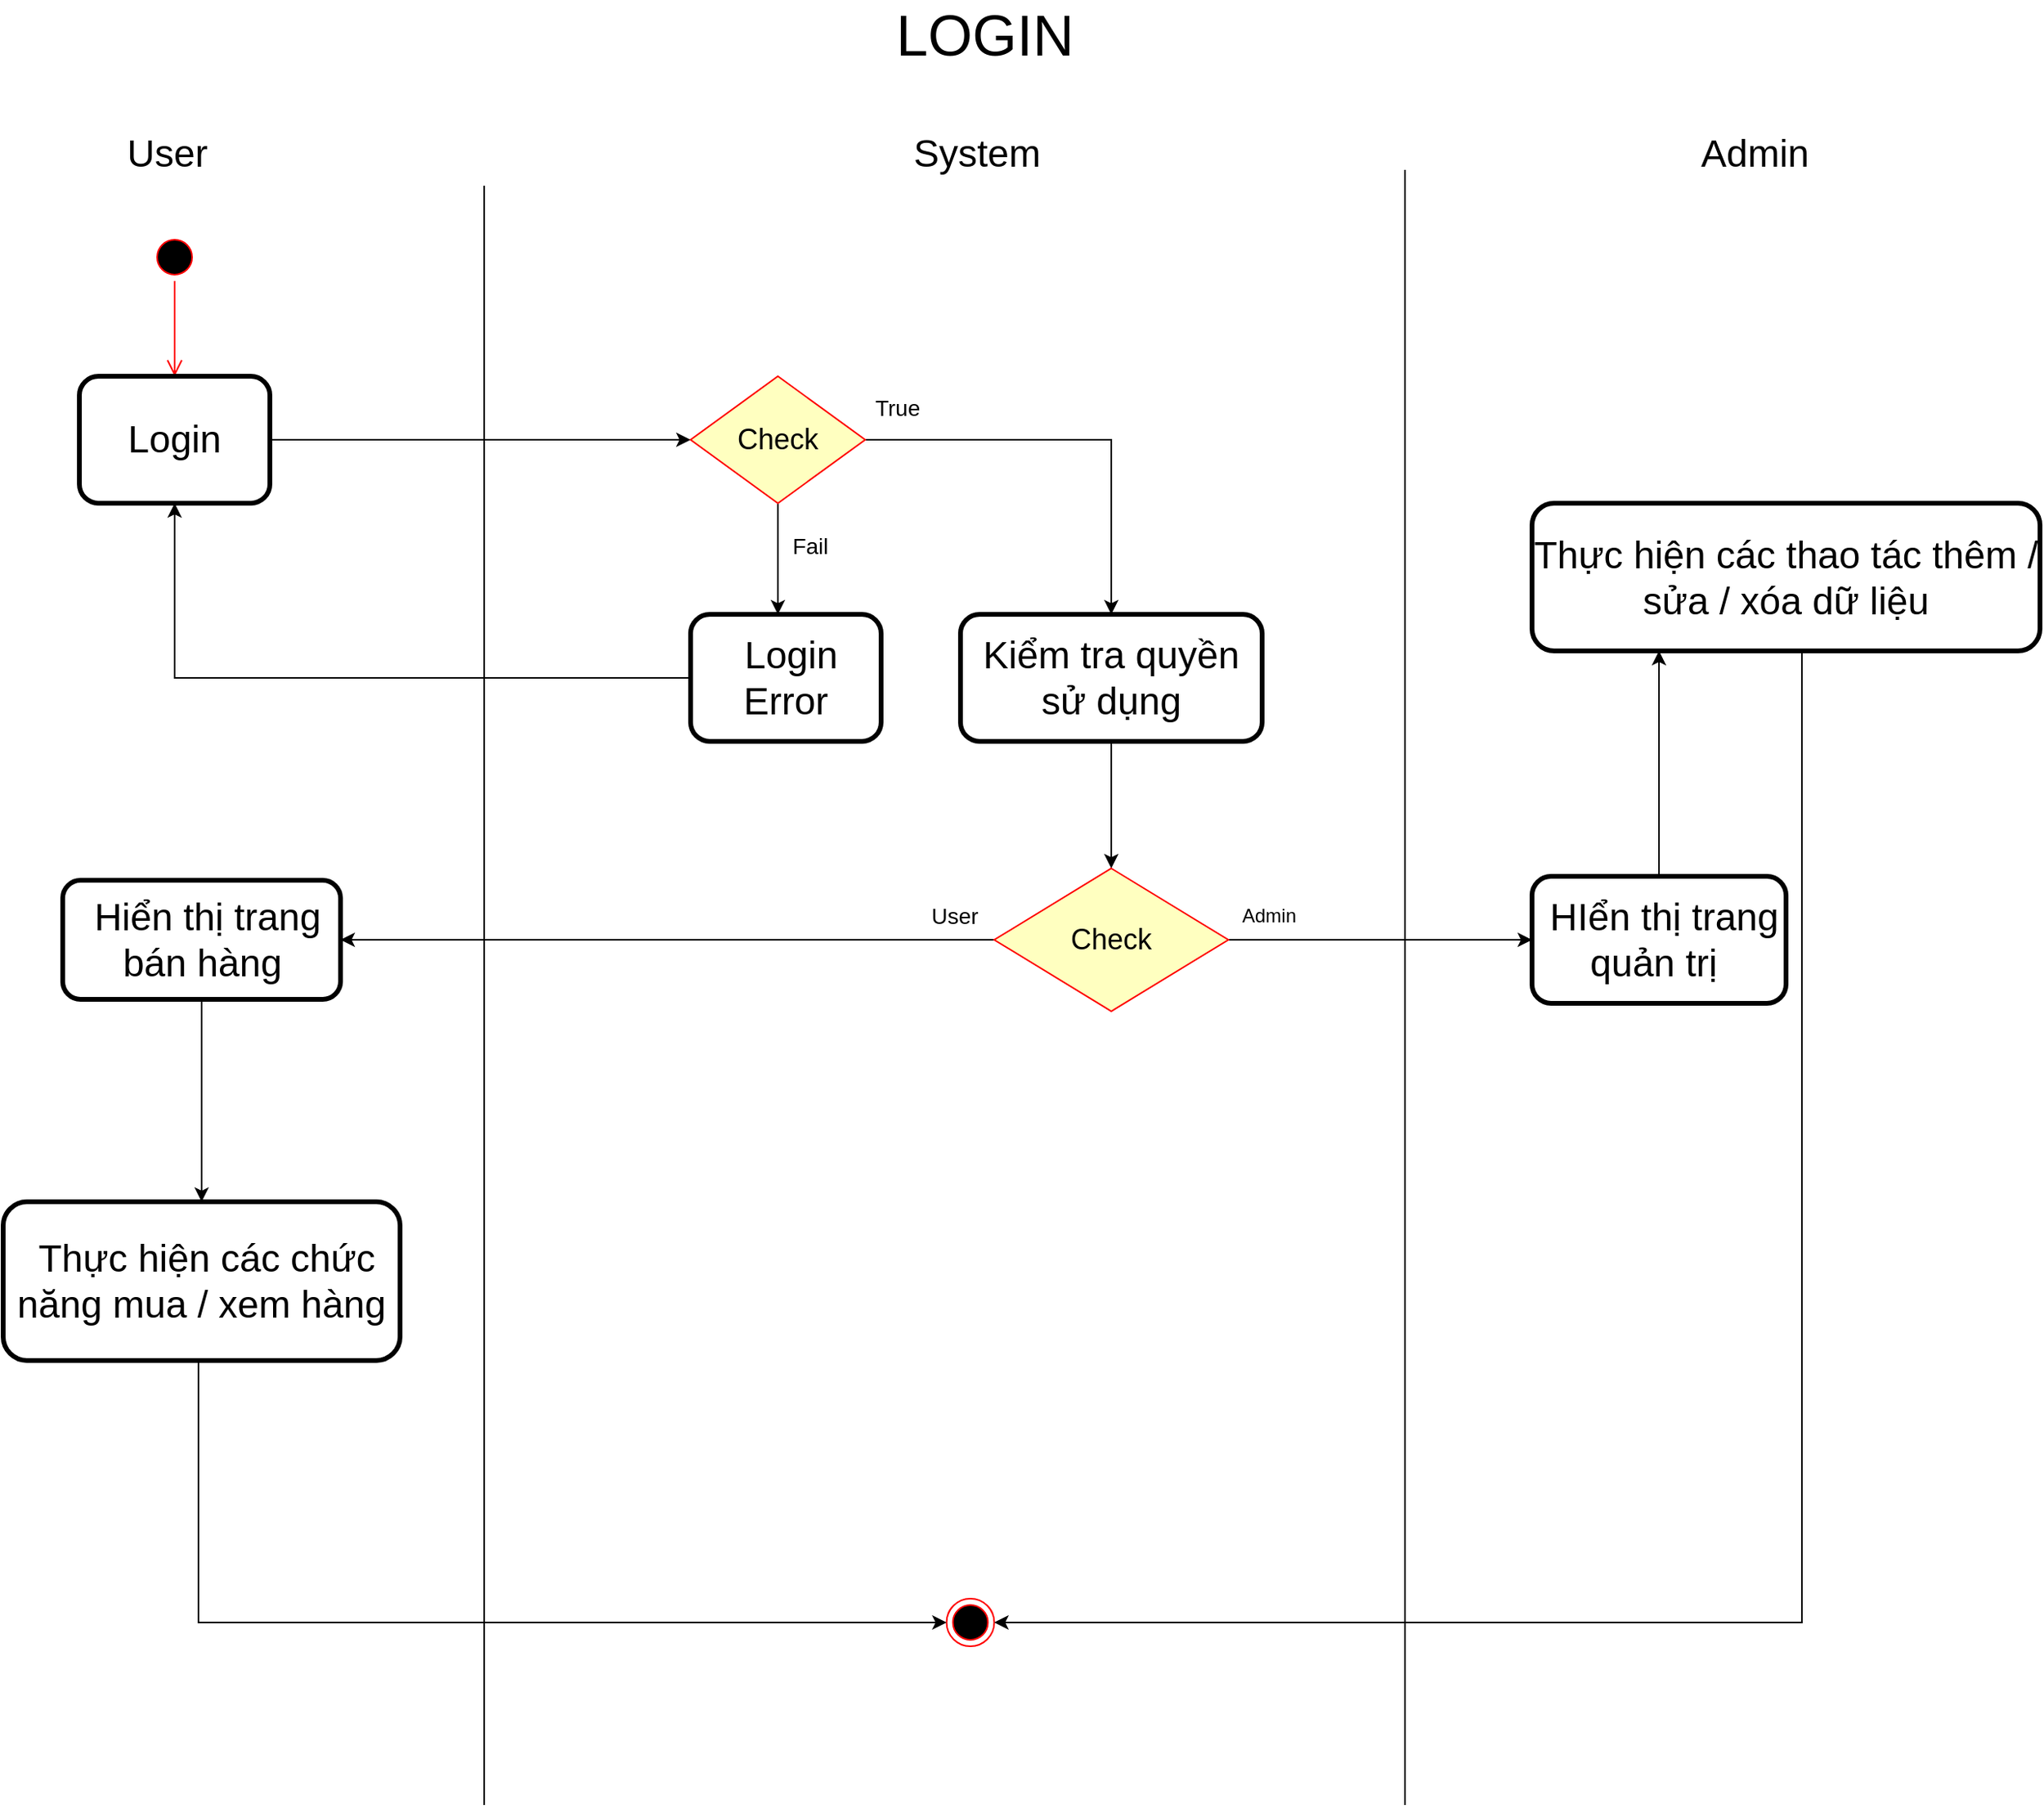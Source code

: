 <mxfile version="12.9.10" type="github" pages="3">
  <diagram id="P2-Mg_CkBTSxw6RYj7ge" name="Login">
    <mxGraphModel dx="2719" dy="2319" grid="1" gridSize="10" guides="1" tooltips="1" connect="1" arrows="1" fold="1" page="1" pageScale="1" pageWidth="827" pageHeight="1169" math="0" shadow="0">
      <root>
        <mxCell id="0" />
        <mxCell id="1" parent="0" />
        <mxCell id="Dgaxri3ikGQFIZxXIuS2-1" value="" style="ellipse;html=1;shape=endState;fillColor=#000000;strokeColor=#ff0000;" parent="1" vertex="1">
          <mxGeometry x="-68.75" y="970" width="30" height="30" as="geometry" />
        </mxCell>
        <mxCell id="zRbBur8kEJc097PaeT---3" value="" style="ellipse;html=1;shape=startState;fillColor=#000000;strokeColor=#ff0000;" parent="1" vertex="1">
          <mxGeometry x="-570" y="110" width="30" height="30" as="geometry" />
        </mxCell>
        <mxCell id="zRbBur8kEJc097PaeT---4" value="" style="edgeStyle=orthogonalEdgeStyle;html=1;verticalAlign=bottom;endArrow=open;endSize=8;strokeColor=#ff0000;" parent="1" source="zRbBur8kEJc097PaeT---3" edge="1">
          <mxGeometry relative="1" as="geometry">
            <mxPoint x="-555" y="200" as="targetPoint" />
            <Array as="points">
              <mxPoint x="-555" y="200" />
            </Array>
          </mxGeometry>
        </mxCell>
        <mxCell id="zRbBur8kEJc097PaeT---14" value="" style="endArrow=none;html=1;" parent="1" edge="1">
          <mxGeometry width="50" height="50" relative="1" as="geometry">
            <mxPoint x="-360" y="1100" as="sourcePoint" />
            <mxPoint x="-360" y="80" as="targetPoint" />
          </mxGeometry>
        </mxCell>
        <mxCell id="zRbBur8kEJc097PaeT---15" value="" style="endArrow=none;html=1;" parent="1" edge="1">
          <mxGeometry width="50" height="50" relative="1" as="geometry">
            <mxPoint x="220" y="1100" as="sourcePoint" />
            <mxPoint x="220" y="70" as="targetPoint" />
          </mxGeometry>
        </mxCell>
        <mxCell id="zRbBur8kEJc097PaeT---17" value="&lt;font style=&quot;font-size: 24px&quot;&gt;User&lt;/font&gt;" style="text;html=1;align=center;verticalAlign=middle;resizable=0;points=[];autosize=1;" parent="1" vertex="1">
          <mxGeometry x="-595" y="50" width="70" height="20" as="geometry" />
        </mxCell>
        <mxCell id="zRbBur8kEJc097PaeT---18" value="&lt;font style=&quot;font-size: 24px&quot;&gt;System&lt;/font&gt;" style="text;html=1;align=center;verticalAlign=middle;resizable=0;points=[];autosize=1;" parent="1" vertex="1">
          <mxGeometry x="-100" y="50" width="100" height="20" as="geometry" />
        </mxCell>
        <mxCell id="zRbBur8kEJc097PaeT---19" value="&lt;font style=&quot;font-size: 24px&quot;&gt;Admin&lt;/font&gt;" style="text;html=1;align=center;verticalAlign=middle;resizable=0;points=[];autosize=1;" parent="1" vertex="1">
          <mxGeometry x="400" y="50" width="80" height="20" as="geometry" />
        </mxCell>
        <mxCell id="zRbBur8kEJc097PaeT---24" style="edgeStyle=orthogonalEdgeStyle;rounded=0;orthogonalLoop=1;jettySize=auto;html=1;entryX=0;entryY=0.5;entryDx=0;entryDy=0;" parent="1" source="zRbBur8kEJc097PaeT---20" target="zRbBur8kEJc097PaeT---21" edge="1">
          <mxGeometry relative="1" as="geometry">
            <Array as="points">
              <mxPoint x="-230" y="240" />
            </Array>
          </mxGeometry>
        </mxCell>
        <mxCell id="zRbBur8kEJc097PaeT---20" value="&lt;font style=&quot;font-size: 24px&quot;&gt;Login&lt;/font&gt;" style="shape=ext;rounded=1;html=1;whiteSpace=wrap;strokeWidth=3;shadow=0;" parent="1" vertex="1">
          <mxGeometry x="-615" y="200" width="120" height="80" as="geometry" />
        </mxCell>
        <mxCell id="zRbBur8kEJc097PaeT---28" style="edgeStyle=orthogonalEdgeStyle;rounded=0;orthogonalLoop=1;jettySize=auto;html=1;" parent="1" source="zRbBur8kEJc097PaeT---21" edge="1">
          <mxGeometry relative="1" as="geometry">
            <mxPoint x="-175" y="350" as="targetPoint" />
          </mxGeometry>
        </mxCell>
        <mxCell id="zRbBur8kEJc097PaeT---35" style="edgeStyle=orthogonalEdgeStyle;rounded=0;orthogonalLoop=1;jettySize=auto;html=1;" parent="1" source="zRbBur8kEJc097PaeT---21" target="zRbBur8kEJc097PaeT---33" edge="1">
          <mxGeometry relative="1" as="geometry" />
        </mxCell>
        <mxCell id="zRbBur8kEJc097PaeT---21" value="&lt;font style=&quot;font-size: 18px&quot;&gt;Check&lt;/font&gt;" style="rhombus;whiteSpace=wrap;html=1;fillColor=#ffffc0;strokeColor=#ff0000;shadow=0;" parent="1" vertex="1">
          <mxGeometry x="-230" y="200" width="110" height="80" as="geometry" />
        </mxCell>
        <mxCell id="zRbBur8kEJc097PaeT---31" style="edgeStyle=orthogonalEdgeStyle;rounded=0;orthogonalLoop=1;jettySize=auto;html=1;entryX=0.5;entryY=1;entryDx=0;entryDy=0;" parent="1" source="zRbBur8kEJc097PaeT---29" target="zRbBur8kEJc097PaeT---20" edge="1">
          <mxGeometry relative="1" as="geometry" />
        </mxCell>
        <mxCell id="zRbBur8kEJc097PaeT---29" value="&lt;font style=&quot;font-size: 24px&quot;&gt;&amp;nbsp;Login Error&lt;/font&gt;" style="shape=ext;rounded=1;html=1;whiteSpace=wrap;strokeWidth=3;shadow=0;" parent="1" vertex="1">
          <mxGeometry x="-230" y="350" width="120" height="80" as="geometry" />
        </mxCell>
        <mxCell id="zRbBur8kEJc097PaeT---30" value="&lt;font style=&quot;font-size: 14px&quot;&gt;Fail&lt;/font&gt;" style="text;html=1;align=center;verticalAlign=middle;resizable=0;points=[];autosize=1;" parent="1" vertex="1">
          <mxGeometry x="-175" y="297" width="40" height="20" as="geometry" />
        </mxCell>
        <mxCell id="zRbBur8kEJc097PaeT---40" style="edgeStyle=orthogonalEdgeStyle;rounded=0;orthogonalLoop=1;jettySize=auto;html=1;entryX=0.5;entryY=0;entryDx=0;entryDy=0;" parent="1" source="zRbBur8kEJc097PaeT---33" target="zRbBur8kEJc097PaeT---36" edge="1">
          <mxGeometry relative="1" as="geometry" />
        </mxCell>
        <mxCell id="zRbBur8kEJc097PaeT---33" value="&lt;span style=&quot;font-size: 24px&quot;&gt;Kiểm tra quyền sử dụng&lt;/span&gt;" style="shape=ext;rounded=1;html=1;whiteSpace=wrap;strokeWidth=3;shadow=0;" parent="1" vertex="1">
          <mxGeometry x="-60" y="350" width="190" height="80" as="geometry" />
        </mxCell>
        <mxCell id="zRbBur8kEJc097PaeT---34" value="&lt;font style=&quot;font-size: 36px&quot;&gt;&amp;nbsp;LOGIN&lt;/font&gt;" style="text;html=1;align=center;verticalAlign=middle;resizable=0;points=[];autosize=1;" parent="1" vertex="1">
          <mxGeometry x="-120" y="-30" width="140" height="30" as="geometry" />
        </mxCell>
        <mxCell id="zRbBur8kEJc097PaeT---41" style="edgeStyle=orthogonalEdgeStyle;rounded=0;orthogonalLoop=1;jettySize=auto;html=1;entryX=1;entryY=0.5;entryDx=0;entryDy=0;" parent="1" source="zRbBur8kEJc097PaeT---36" target="zRbBur8kEJc097PaeT---45" edge="1">
          <mxGeometry relative="1" as="geometry">
            <mxPoint x="-440.0" y="555" as="targetPoint" />
          </mxGeometry>
        </mxCell>
        <mxCell id="9cH3_oTof0fT2-37QfT_-3" style="edgeStyle=orthogonalEdgeStyle;rounded=0;orthogonalLoop=1;jettySize=auto;html=1;entryX=0;entryY=0.5;entryDx=0;entryDy=0;" edge="1" parent="1" source="zRbBur8kEJc097PaeT---36" target="zRbBur8kEJc097PaeT---44">
          <mxGeometry relative="1" as="geometry" />
        </mxCell>
        <mxCell id="zRbBur8kEJc097PaeT---36" value="&lt;font style=&quot;font-size: 18px&quot;&gt;Check&lt;/font&gt;" style="rhombus;whiteSpace=wrap;html=1;fillColor=#ffffc0;strokeColor=#ff0000;shadow=0;" parent="1" vertex="1">
          <mxGeometry x="-38.75" y="510" width="147.5" height="90" as="geometry" />
        </mxCell>
        <mxCell id="zRbBur8kEJc097PaeT---57" style="edgeStyle=orthogonalEdgeStyle;rounded=0;orthogonalLoop=1;jettySize=auto;html=1;entryX=0.25;entryY=1;entryDx=0;entryDy=0;" parent="1" source="zRbBur8kEJc097PaeT---44" target="zRbBur8kEJc097PaeT---56" edge="1">
          <mxGeometry relative="1" as="geometry" />
        </mxCell>
        <mxCell id="zRbBur8kEJc097PaeT---44" value="&lt;font style=&quot;font-size: 24px&quot;&gt;&amp;nbsp;HIển thị trang quản trị&amp;nbsp;&lt;/font&gt;" style="shape=ext;rounded=1;html=1;whiteSpace=wrap;strokeWidth=3;shadow=0;" parent="1" vertex="1">
          <mxGeometry x="300" y="515" width="160" height="80" as="geometry" />
        </mxCell>
        <mxCell id="zRbBur8kEJc097PaeT---55" style="edgeStyle=orthogonalEdgeStyle;rounded=0;orthogonalLoop=1;jettySize=auto;html=1;entryX=0.5;entryY=0;entryDx=0;entryDy=0;" parent="1" source="zRbBur8kEJc097PaeT---45" target="zRbBur8kEJc097PaeT---53" edge="1">
          <mxGeometry relative="1" as="geometry" />
        </mxCell>
        <mxCell id="zRbBur8kEJc097PaeT---45" value="&lt;font style=&quot;font-size: 24px&quot;&gt;&amp;nbsp;Hiển thị trang bán hàng&lt;/font&gt;" style="shape=ext;rounded=1;html=1;whiteSpace=wrap;strokeWidth=3;shadow=0;" parent="1" vertex="1">
          <mxGeometry x="-625.5" y="517.5" width="175" height="75" as="geometry" />
        </mxCell>
        <mxCell id="zRbBur8kEJc097PaeT---48" value="&lt;font style=&quot;font-size: 14px&quot;&gt;User&lt;/font&gt;" style="text;html=1;align=center;verticalAlign=middle;resizable=0;points=[];autosize=1;" parent="1" vertex="1">
          <mxGeometry x="-88.75" y="530" width="50" height="20" as="geometry" />
        </mxCell>
        <mxCell id="zRbBur8kEJc097PaeT---49" value="&lt;font style=&quot;font-size: 14px&quot;&gt;True&lt;br&gt;&lt;/font&gt;" style="text;html=1;align=center;verticalAlign=middle;resizable=0;points=[];autosize=1;" parent="1" vertex="1">
          <mxGeometry x="-120" y="210" width="40" height="20" as="geometry" />
        </mxCell>
        <mxCell id="zRbBur8kEJc097PaeT---50" value="Admin&lt;br&gt;" style="text;html=1;align=center;verticalAlign=middle;resizable=0;points=[];autosize=1;" parent="1" vertex="1">
          <mxGeometry x="108.75" y="530" width="50" height="20" as="geometry" />
        </mxCell>
        <mxCell id="zRbBur8kEJc097PaeT---58" style="edgeStyle=orthogonalEdgeStyle;rounded=0;orthogonalLoop=1;jettySize=auto;html=1;entryX=0;entryY=0.5;entryDx=0;entryDy=0;" parent="1" source="zRbBur8kEJc097PaeT---53" target="Dgaxri3ikGQFIZxXIuS2-1" edge="1">
          <mxGeometry relative="1" as="geometry">
            <Array as="points">
              <mxPoint x="-540" y="985" />
            </Array>
          </mxGeometry>
        </mxCell>
        <mxCell id="zRbBur8kEJc097PaeT---53" value="&lt;font style=&quot;font-size: 24px&quot;&gt;&amp;nbsp;Thực hiện các chức năng mua / xem hàng&lt;/font&gt;" style="shape=ext;rounded=1;html=1;whiteSpace=wrap;strokeWidth=3;shadow=0;" parent="1" vertex="1">
          <mxGeometry x="-663" y="720" width="250" height="100" as="geometry" />
        </mxCell>
        <mxCell id="zRbBur8kEJc097PaeT---59" style="edgeStyle=orthogonalEdgeStyle;rounded=0;orthogonalLoop=1;jettySize=auto;html=1;entryX=1;entryY=0.5;entryDx=0;entryDy=0;" parent="1" source="zRbBur8kEJc097PaeT---56" target="Dgaxri3ikGQFIZxXIuS2-1" edge="1">
          <mxGeometry relative="1" as="geometry">
            <mxPoint x="460" y="1010" as="targetPoint" />
            <Array as="points">
              <mxPoint x="470" y="985" />
            </Array>
          </mxGeometry>
        </mxCell>
        <mxCell id="zRbBur8kEJc097PaeT---56" value="&lt;font style=&quot;font-size: 24px&quot;&gt;Thực hiện các thao tác thêm / sửa / xóa dữ liệu&lt;/font&gt;" style="shape=ext;rounded=1;html=1;whiteSpace=wrap;strokeWidth=3;shadow=0;" parent="1" vertex="1">
          <mxGeometry x="300" y="280" width="320" height="93" as="geometry" />
        </mxCell>
      </root>
    </mxGraphModel>
  </diagram>
  <diagram id="k8XDYn30NCzdJcheloBk" name="Admin-Add-New-Product">
    <mxGraphModel dx="3153" dy="1917" grid="1" gridSize="10" guides="1" tooltips="1" connect="1" arrows="1" fold="1" page="1" pageScale="1" pageWidth="827" pageHeight="1169" math="0" shadow="0">
      <root>
        <mxCell id="zHs-a88d3GPJ17fAGSpT-0" />
        <mxCell id="zHs-a88d3GPJ17fAGSpT-1" parent="zHs-a88d3GPJ17fAGSpT-0" />
        <mxCell id="zHs-a88d3GPJ17fAGSpT-2" value="&lt;span style=&quot;font-size: 24px&quot;&gt;&amp;nbsp;Thêm sản phẩm mới vào hệ thống&lt;/span&gt;" style="text;html=1;align=center;verticalAlign=middle;resizable=0;points=[];autosize=1;" vertex="1" parent="zHs-a88d3GPJ17fAGSpT-1">
          <mxGeometry x="220" y="40" width="390" height="20" as="geometry" />
        </mxCell>
        <mxCell id="zHs-a88d3GPJ17fAGSpT-3" value="&amp;nbsp;Admin" style="text;html=1;align=center;verticalAlign=middle;resizable=0;points=[];autosize=1;" vertex="1" parent="zHs-a88d3GPJ17fAGSpT-1">
          <mxGeometry x="150" y="80" width="50" height="20" as="geometry" />
        </mxCell>
        <mxCell id="zHs-a88d3GPJ17fAGSpT-4" value="System" style="text;html=1;align=center;verticalAlign=middle;resizable=0;points=[];autosize=1;" vertex="1" parent="zHs-a88d3GPJ17fAGSpT-1">
          <mxGeometry x="610" y="80" width="60" height="20" as="geometry" />
        </mxCell>
        <mxCell id="zHs-a88d3GPJ17fAGSpT-5" value="" style="endArrow=none;html=1;" edge="1" parent="zHs-a88d3GPJ17fAGSpT-1">
          <mxGeometry width="50" height="50" relative="1" as="geometry">
            <mxPoint x="420" y="1030" as="sourcePoint" />
            <mxPoint x="420" y="80" as="targetPoint" />
          </mxGeometry>
        </mxCell>
        <mxCell id="zHs-a88d3GPJ17fAGSpT-6" value="" style="ellipse;html=1;shape=startState;fillColor=#000000;strokeColor=#ff0000;shadow=0;" vertex="1" parent="zHs-a88d3GPJ17fAGSpT-1">
          <mxGeometry x="160" y="134" width="30" height="30" as="geometry" />
        </mxCell>
        <mxCell id="zHs-a88d3GPJ17fAGSpT-7" value="" style="edgeStyle=orthogonalEdgeStyle;html=1;verticalAlign=bottom;endArrow=open;endSize=8;strokeColor=#ff0000;" edge="1" source="zHs-a88d3GPJ17fAGSpT-6" parent="zHs-a88d3GPJ17fAGSpT-1">
          <mxGeometry relative="1" as="geometry">
            <mxPoint x="175" y="224" as="targetPoint" />
          </mxGeometry>
        </mxCell>
        <mxCell id="zHs-a88d3GPJ17fAGSpT-12" style="edgeStyle=orthogonalEdgeStyle;rounded=0;orthogonalLoop=1;jettySize=auto;html=1;entryX=0;entryY=0.5;entryDx=0;entryDy=0;" edge="1" parent="zHs-a88d3GPJ17fAGSpT-1" source="zHs-a88d3GPJ17fAGSpT-8" target="zHs-a88d3GPJ17fAGSpT-20">
          <mxGeometry relative="1" as="geometry" />
        </mxCell>
        <mxCell id="zHs-a88d3GPJ17fAGSpT-8" value="Input product information" style="shape=ext;rounded=1;html=1;whiteSpace=wrap;strokeWidth=3;shadow=0;" vertex="1" parent="zHs-a88d3GPJ17fAGSpT-1">
          <mxGeometry x="120" y="230" width="120" height="80" as="geometry" />
        </mxCell>
        <mxCell id="zHs-a88d3GPJ17fAGSpT-13" style="edgeStyle=orthogonalEdgeStyle;rounded=0;orthogonalLoop=1;jettySize=auto;html=1;exitX=0.5;exitY=0;exitDx=0;exitDy=0;entryX=0.75;entryY=0;entryDx=0;entryDy=0;" edge="1" parent="zHs-a88d3GPJ17fAGSpT-1" source="zHs-a88d3GPJ17fAGSpT-9" target="zHs-a88d3GPJ17fAGSpT-8">
          <mxGeometry relative="1" as="geometry">
            <Array as="points">
              <mxPoint x="640" y="160" />
              <mxPoint x="210" y="160" />
            </Array>
          </mxGeometry>
        </mxCell>
        <mxCell id="zHs-a88d3GPJ17fAGSpT-16" style="edgeStyle=orthogonalEdgeStyle;rounded=0;orthogonalLoop=1;jettySize=auto;html=1;entryX=0.5;entryY=0;entryDx=0;entryDy=0;" edge="1" parent="zHs-a88d3GPJ17fAGSpT-1" source="zHs-a88d3GPJ17fAGSpT-9" target="zHs-a88d3GPJ17fAGSpT-15">
          <mxGeometry relative="1" as="geometry" />
        </mxCell>
        <mxCell id="zHs-a88d3GPJ17fAGSpT-9" value="Check" style="rhombus;whiteSpace=wrap;html=1;fillColor=#ffffc0;strokeColor=#ff0000;shadow=0;" vertex="1" parent="zHs-a88d3GPJ17fAGSpT-1">
          <mxGeometry x="590" y="240" width="100" height="60" as="geometry" />
        </mxCell>
        <mxCell id="zHs-a88d3GPJ17fAGSpT-14" value="Fail" style="text;html=1;align=center;verticalAlign=middle;resizable=0;points=[];autosize=1;" vertex="1" parent="zHs-a88d3GPJ17fAGSpT-1">
          <mxGeometry x="640" y="220" width="30" height="20" as="geometry" />
        </mxCell>
        <mxCell id="zHs-a88d3GPJ17fAGSpT-23" style="edgeStyle=orthogonalEdgeStyle;rounded=0;orthogonalLoop=1;jettySize=auto;html=1;exitX=0.5;exitY=1;exitDx=0;exitDy=0;entryX=0.5;entryY=0;entryDx=0;entryDy=0;" edge="1" parent="zHs-a88d3GPJ17fAGSpT-1" source="zHs-a88d3GPJ17fAGSpT-15" target="zHs-a88d3GPJ17fAGSpT-17">
          <mxGeometry relative="1" as="geometry" />
        </mxCell>
        <mxCell id="zHs-a88d3GPJ17fAGSpT-15" value="Kiểm tra sản phẩm tồn tại" style="shape=ext;rounded=1;html=1;whiteSpace=wrap;strokeWidth=3;shadow=0;" vertex="1" parent="zHs-a88d3GPJ17fAGSpT-1">
          <mxGeometry x="580" y="370" width="120" height="80" as="geometry" />
        </mxCell>
        <mxCell id="zHs-a88d3GPJ17fAGSpT-22" style="edgeStyle=orthogonalEdgeStyle;rounded=0;orthogonalLoop=1;jettySize=auto;html=1;entryX=0.5;entryY=1;entryDx=0;entryDy=0;" edge="1" parent="zHs-a88d3GPJ17fAGSpT-1" source="zHs-a88d3GPJ17fAGSpT-17" target="zHs-a88d3GPJ17fAGSpT-8">
          <mxGeometry relative="1" as="geometry" />
        </mxCell>
        <mxCell id="vm2u1MBJqttjpxPe-2Jn-1" style="edgeStyle=orthogonalEdgeStyle;rounded=0;orthogonalLoop=1;jettySize=auto;html=1;entryX=0.5;entryY=0;entryDx=0;entryDy=0;" edge="1" parent="zHs-a88d3GPJ17fAGSpT-1" source="zHs-a88d3GPJ17fAGSpT-17" target="vm2u1MBJqttjpxPe-2Jn-0">
          <mxGeometry relative="1" as="geometry" />
        </mxCell>
        <mxCell id="zHs-a88d3GPJ17fAGSpT-17" value="Check" style="rhombus;whiteSpace=wrap;html=1;fillColor=#ffffc0;strokeColor=#ff0000;shadow=0;" vertex="1" parent="zHs-a88d3GPJ17fAGSpT-1">
          <mxGeometry x="600" y="485" width="80" height="40" as="geometry" />
        </mxCell>
        <mxCell id="zHs-a88d3GPJ17fAGSpT-21" style="edgeStyle=orthogonalEdgeStyle;rounded=0;orthogonalLoop=1;jettySize=auto;html=1;exitX=1;exitY=0.5;exitDx=0;exitDy=0;entryX=0;entryY=0.5;entryDx=0;entryDy=0;" edge="1" parent="zHs-a88d3GPJ17fAGSpT-1" source="zHs-a88d3GPJ17fAGSpT-20" target="zHs-a88d3GPJ17fAGSpT-9">
          <mxGeometry relative="1" as="geometry" />
        </mxCell>
        <mxCell id="zHs-a88d3GPJ17fAGSpT-20" value="Kiểm tra format" style="shape=ext;rounded=1;html=1;whiteSpace=wrap;strokeWidth=3;shadow=0;" vertex="1" parent="zHs-a88d3GPJ17fAGSpT-1">
          <mxGeometry x="450" y="230" width="120" height="80" as="geometry" />
        </mxCell>
        <mxCell id="vm2u1MBJqttjpxPe-2Jn-7" style="edgeStyle=orthogonalEdgeStyle;rounded=0;orthogonalLoop=1;jettySize=auto;html=1;entryX=1;entryY=0.5;entryDx=0;entryDy=0;" edge="1" parent="zHs-a88d3GPJ17fAGSpT-1" source="vm2u1MBJqttjpxPe-2Jn-0" target="vm2u1MBJqttjpxPe-2Jn-8">
          <mxGeometry relative="1" as="geometry">
            <mxPoint x="260" y="625" as="targetPoint" />
          </mxGeometry>
        </mxCell>
        <mxCell id="vm2u1MBJqttjpxPe-2Jn-0" value="&amp;nbsp;Thêm sản phẩm mới" style="shape=ext;rounded=1;html=1;whiteSpace=wrap;strokeWidth=3;shadow=0;" vertex="1" parent="zHs-a88d3GPJ17fAGSpT-1">
          <mxGeometry x="580" y="585" width="120" height="80" as="geometry" />
        </mxCell>
        <mxCell id="vm2u1MBJqttjpxPe-2Jn-2" value="True" style="text;html=1;align=center;verticalAlign=middle;resizable=0;points=[];autosize=1;" vertex="1" parent="zHs-a88d3GPJ17fAGSpT-1">
          <mxGeometry x="635" y="300" width="40" height="20" as="geometry" />
        </mxCell>
        <mxCell id="vm2u1MBJqttjpxPe-2Jn-3" value="True" style="text;html=1;align=center;verticalAlign=middle;resizable=0;points=[];autosize=1;" vertex="1" parent="zHs-a88d3GPJ17fAGSpT-1">
          <mxGeometry x="640" y="525" width="40" height="20" as="geometry" />
        </mxCell>
        <mxCell id="vm2u1MBJqttjpxPe-2Jn-6" value="Fail" style="text;html=1;align=center;verticalAlign=middle;resizable=0;points=[];autosize=1;" vertex="1" parent="zHs-a88d3GPJ17fAGSpT-1">
          <mxGeometry x="570" y="485" width="30" height="20" as="geometry" />
        </mxCell>
        <mxCell id="vm2u1MBJqttjpxPe-2Jn-14" style="edgeStyle=orthogonalEdgeStyle;rounded=0;orthogonalLoop=1;jettySize=auto;html=1;entryX=0.5;entryY=0;entryDx=0;entryDy=0;" edge="1" parent="zHs-a88d3GPJ17fAGSpT-1" source="vm2u1MBJqttjpxPe-2Jn-8" target="vm2u1MBJqttjpxPe-2Jn-10">
          <mxGeometry relative="1" as="geometry" />
        </mxCell>
        <mxCell id="vm2u1MBJqttjpxPe-2Jn-8" value="&amp;nbsp;Hiển thị thông tin được thêm mới" style="shape=ext;rounded=1;html=1;whiteSpace=wrap;strokeWidth=3;shadow=0;" vertex="1" parent="zHs-a88d3GPJ17fAGSpT-1">
          <mxGeometry x="130" y="585" width="120" height="80" as="geometry" />
        </mxCell>
        <mxCell id="vm2u1MBJqttjpxPe-2Jn-15" style="edgeStyle=orthogonalEdgeStyle;rounded=0;orthogonalLoop=1;jettySize=auto;html=1;entryX=0.5;entryY=0;entryDx=0;entryDy=0;" edge="1" parent="zHs-a88d3GPJ17fAGSpT-1" source="vm2u1MBJqttjpxPe-2Jn-10" target="vm2u1MBJqttjpxPe-2Jn-11">
          <mxGeometry relative="1" as="geometry" />
        </mxCell>
        <mxCell id="vm2u1MBJqttjpxPe-2Jn-10" value="Thêm tiếp sản phẩm khác ?" style="shape=ext;rounded=1;html=1;whiteSpace=wrap;strokeWidth=3;shadow=0;" vertex="1" parent="zHs-a88d3GPJ17fAGSpT-1">
          <mxGeometry x="130" y="730" width="120" height="80" as="geometry" />
        </mxCell>
        <mxCell id="vm2u1MBJqttjpxPe-2Jn-16" style="edgeStyle=orthogonalEdgeStyle;rounded=0;orthogonalLoop=1;jettySize=auto;html=1;" edge="1" parent="zHs-a88d3GPJ17fAGSpT-1" source="vm2u1MBJqttjpxPe-2Jn-11">
          <mxGeometry relative="1" as="geometry">
            <mxPoint x="190" y="980" as="targetPoint" />
          </mxGeometry>
        </mxCell>
        <mxCell id="vm2u1MBJqttjpxPe-2Jn-20" style="edgeStyle=orthogonalEdgeStyle;rounded=0;orthogonalLoop=1;jettySize=auto;html=1;entryX=0;entryY=0.5;entryDx=0;entryDy=0;" edge="1" parent="zHs-a88d3GPJ17fAGSpT-1" source="vm2u1MBJqttjpxPe-2Jn-11" target="zHs-a88d3GPJ17fAGSpT-8">
          <mxGeometry relative="1" as="geometry">
            <mxPoint x="80" y="390" as="targetPoint" />
            <Array as="points">
              <mxPoint x="50" y="870" />
              <mxPoint x="50" y="270" />
            </Array>
          </mxGeometry>
        </mxCell>
        <mxCell id="vm2u1MBJqttjpxPe-2Jn-11" value="" style="rhombus;whiteSpace=wrap;html=1;fillColor=#ffffc0;strokeColor=#ff0000;shadow=0;" vertex="1" parent="zHs-a88d3GPJ17fAGSpT-1">
          <mxGeometry x="150" y="850" width="80" height="40" as="geometry" />
        </mxCell>
        <mxCell id="vm2u1MBJqttjpxPe-2Jn-18" value="" style="ellipse;html=1;shape=endState;fillColor=#000000;strokeColor=#ff0000;shadow=0;" vertex="1" parent="zHs-a88d3GPJ17fAGSpT-1">
          <mxGeometry x="175" y="980" width="30" height="30" as="geometry" />
        </mxCell>
        <mxCell id="vm2u1MBJqttjpxPe-2Jn-19" value="No" style="text;html=1;align=center;verticalAlign=middle;resizable=0;points=[];autosize=1;" vertex="1" parent="zHs-a88d3GPJ17fAGSpT-1">
          <mxGeometry x="190" y="890" width="30" height="20" as="geometry" />
        </mxCell>
        <mxCell id="vm2u1MBJqttjpxPe-2Jn-21" value="Yes" style="text;html=1;align=center;verticalAlign=middle;resizable=0;points=[];autosize=1;" vertex="1" parent="zHs-a88d3GPJ17fAGSpT-1">
          <mxGeometry x="110" y="850" width="40" height="20" as="geometry" />
        </mxCell>
      </root>
    </mxGraphModel>
  </diagram>
  <diagram id="lNAilAFBC876tT9Df9E-" name="Edit-Product">
    <mxGraphModel dx="946" dy="575" grid="1" gridSize="10" guides="1" tooltips="1" connect="1" arrows="1" fold="1" page="1" pageScale="1" pageWidth="827" pageHeight="1169" math="0" shadow="0">
      <root>
        <mxCell id="9_HHhEcuFP4VOnC7p468-0" />
        <mxCell id="9_HHhEcuFP4VOnC7p468-1" parent="9_HHhEcuFP4VOnC7p468-0" />
      </root>
    </mxGraphModel>
  </diagram>
</mxfile>
